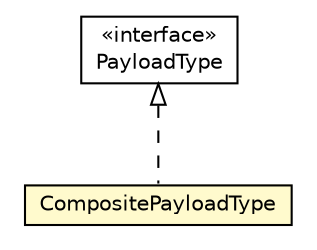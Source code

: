 #!/usr/local/bin/dot
#
# Class diagram 
# Generated by UMLGraph version R5_6-24-gf6e263 (http://www.umlgraph.org/)
#

digraph G {
	edge [fontname="Helvetica",fontsize=10,labelfontname="Helvetica",labelfontsize=10];
	node [fontname="Helvetica",fontsize=10,shape=plaintext];
	nodesep=0.25;
	ranksep=0.5;
	// io.reinert.requestor.core.payload.type.CompositePayloadType
	c10771 [label=<<table title="io.reinert.requestor.core.payload.type.CompositePayloadType" border="0" cellborder="1" cellspacing="0" cellpadding="2" port="p" bgcolor="lemonChiffon" href="./CompositePayloadType.html">
		<tr><td><table border="0" cellspacing="0" cellpadding="1">
<tr><td align="center" balign="center"> CompositePayloadType </td></tr>
		</table></td></tr>
		</table>>, URL="./CompositePayloadType.html", fontname="Helvetica", fontcolor="black", fontsize=10.0];
	// io.reinert.requestor.core.payload.type.PayloadType
	c10773 [label=<<table title="io.reinert.requestor.core.payload.type.PayloadType" border="0" cellborder="1" cellspacing="0" cellpadding="2" port="p" href="./PayloadType.html">
		<tr><td><table border="0" cellspacing="0" cellpadding="1">
<tr><td align="center" balign="center"> &#171;interface&#187; </td></tr>
<tr><td align="center" balign="center"> PayloadType </td></tr>
		</table></td></tr>
		</table>>, URL="./PayloadType.html", fontname="Helvetica", fontcolor="black", fontsize=10.0];
	//io.reinert.requestor.core.payload.type.CompositePayloadType implements io.reinert.requestor.core.payload.type.PayloadType
	c10773:p -> c10771:p [dir=back,arrowtail=empty,style=dashed];
}

